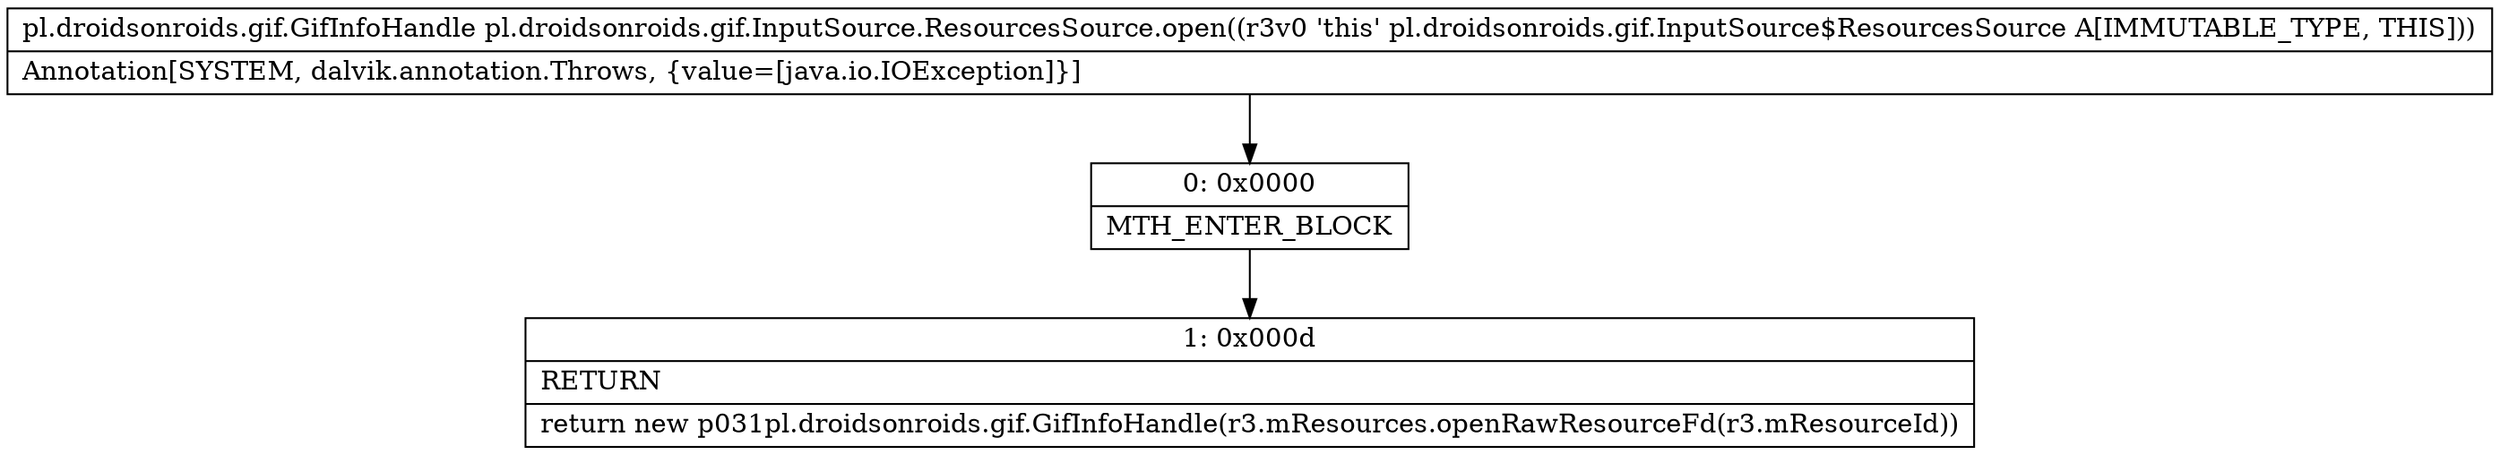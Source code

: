 digraph "CFG forpl.droidsonroids.gif.InputSource.ResourcesSource.open()Lpl\/droidsonroids\/gif\/GifInfoHandle;" {
Node_0 [shape=record,label="{0\:\ 0x0000|MTH_ENTER_BLOCK\l}"];
Node_1 [shape=record,label="{1\:\ 0x000d|RETURN\l|return new p031pl.droidsonroids.gif.GifInfoHandle(r3.mResources.openRawResourceFd(r3.mResourceId))\l}"];
MethodNode[shape=record,label="{pl.droidsonroids.gif.GifInfoHandle pl.droidsonroids.gif.InputSource.ResourcesSource.open((r3v0 'this' pl.droidsonroids.gif.InputSource$ResourcesSource A[IMMUTABLE_TYPE, THIS]))  | Annotation[SYSTEM, dalvik.annotation.Throws, \{value=[java.io.IOException]\}]\l}"];
MethodNode -> Node_0;
Node_0 -> Node_1;
}

